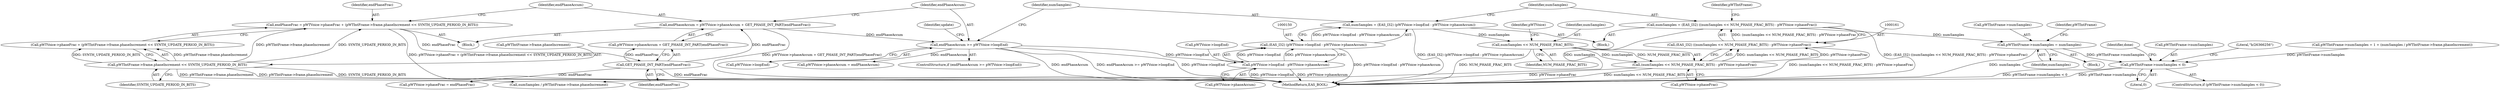 digraph "0_Android_3ac044334c3ff6a61cb4238ff3ddaf17c7efcf49_5@pointer" {
"1000191" [label="(Call,pWTIntFrame->numSamples = numSamples)"];
"1000158" [label="(Call,numSamples = (EAS_I32) ((numSamples << NUM_PHASE_FRAC_BITS) - pWTVoice->phaseFrac))"];
"1000160" [label="(Call,(EAS_I32) ((numSamples << NUM_PHASE_FRAC_BITS) - pWTVoice->phaseFrac))"];
"1000162" [label="(Call,(numSamples << NUM_PHASE_FRAC_BITS) - pWTVoice->phaseFrac)"];
"1000163" [label="(Call,numSamples << NUM_PHASE_FRAC_BITS)"];
"1000147" [label="(Call,numSamples = (EAS_I32) (pWTVoice->loopEnd - pWTVoice->phaseAccum))"];
"1000149" [label="(Call,(EAS_I32) (pWTVoice->loopEnd - pWTVoice->phaseAccum))"];
"1000151" [label="(Call,pWTVoice->loopEnd - pWTVoice->phaseAccum)"];
"1000141" [label="(Call,endPhaseAccum >= pWTVoice->loopEnd)"];
"1000132" [label="(Call,endPhaseAccum = pWTVoice->phaseAccum + GET_PHASE_INT_PART(endPhaseFrac))"];
"1000138" [label="(Call,GET_PHASE_INT_PART(endPhaseFrac))"];
"1000119" [label="(Call,endPhaseFrac = pWTVoice->phaseFrac + (pWTIntFrame->frame.phaseIncrement << SYNTH_UPDATE_PERIOD_IN_BITS))"];
"1000125" [label="(Call,pWTIntFrame->frame.phaseIncrement << SYNTH_UPDATE_PERIOD_IN_BITS)"];
"1000197" [label="(Call,pWTIntFrame->numSamples < 0)"];
"1000211" [label="(Identifier,done)"];
"1000125" [label="(Call,pWTIntFrame->frame.phaseIncrement << SYNTH_UPDATE_PERIOD_IN_BITS)"];
"1000195" [label="(Identifier,numSamples)"];
"1000143" [label="(Call,pWTVoice->loopEnd)"];
"1000216" [label="(Call,pWTVoice->phaseFrac = endPhaseFrac)"];
"1000131" [label="(Identifier,SYNTH_UPDATE_PERIOD_IN_BITS)"];
"1000198" [label="(Call,pWTIntFrame->numSamples)"];
"1000163" [label="(Call,numSamples << NUM_PHASE_FRAC_BITS)"];
"1000160" [label="(Call,(EAS_I32) ((numSamples << NUM_PHASE_FRAC_BITS) - pWTVoice->phaseFrac))"];
"1000191" [label="(Call,pWTIntFrame->numSamples = numSamples)"];
"1000197" [label="(Call,pWTIntFrame->numSamples < 0)"];
"1000164" [label="(Identifier,numSamples)"];
"1000152" [label="(Call,pWTVoice->loopEnd)"];
"1000228" [label="(MethodReturn,EAS_BOOL)"];
"1000182" [label="(Call,numSamples / pWTIntFrame->frame.phaseIncrement)"];
"1000166" [label="(Call,pWTVoice->phaseFrac)"];
"1000221" [label="(Call,pWTVoice->phaseAccum = endPhaseAccum)"];
"1000134" [label="(Call,pWTVoice->phaseAccum + GET_PHASE_INT_PART(endPhaseFrac))"];
"1000133" [label="(Identifier,endPhaseAccum)"];
"1000119" [label="(Call,endPhaseFrac = pWTVoice->phaseFrac + (pWTIntFrame->frame.phaseIncrement << SYNTH_UPDATE_PERIOD_IN_BITS))"];
"1000126" [label="(Call,pWTIntFrame->frame.phaseIncrement)"];
"1000142" [label="(Identifier,endPhaseAccum)"];
"1000196" [label="(ControlStructure,if (pWTIntFrame->numSamples < 0))"];
"1000165" [label="(Identifier,NUM_PHASE_FRAC_BITS)"];
"1000201" [label="(Literal,0)"];
"1000204" [label="(Literal,\"b/26366256\")"];
"1000192" [label="(Call,pWTIntFrame->numSamples)"];
"1000141" [label="(Call,endPhaseAccum >= pWTVoice->loopEnd)"];
"1000121" [label="(Call,pWTVoice->phaseFrac + (pWTIntFrame->frame.phaseIncrement << SYNTH_UPDATE_PERIOD_IN_BITS))"];
"1000214" [label="(Identifier,update)"];
"1000148" [label="(Identifier,numSamples)"];
"1000167" [label="(Identifier,pWTVoice)"];
"1000111" [label="(Block,)"];
"1000159" [label="(Identifier,numSamples)"];
"1000155" [label="(Call,pWTVoice->phaseAccum)"];
"1000162" [label="(Call,(numSamples << NUM_PHASE_FRAC_BITS) - pWTVoice->phaseFrac)"];
"1000120" [label="(Identifier,endPhaseFrac)"];
"1000176" [label="(Call,pWTIntFrame->numSamples = 1 + (numSamples / pWTIntFrame->frame.phaseIncrement))"];
"1000190" [label="(Block,)"];
"1000140" [label="(ControlStructure,if (endPhaseAccum >= pWTVoice->loopEnd))"];
"1000158" [label="(Call,numSamples = (EAS_I32) ((numSamples << NUM_PHASE_FRAC_BITS) - pWTVoice->phaseFrac))"];
"1000138" [label="(Call,GET_PHASE_INT_PART(endPhaseFrac))"];
"1000146" [label="(Block,)"];
"1000149" [label="(Call,(EAS_I32) (pWTVoice->loopEnd - pWTVoice->phaseAccum))"];
"1000199" [label="(Identifier,pWTIntFrame)"];
"1000151" [label="(Call,pWTVoice->loopEnd - pWTVoice->phaseAccum)"];
"1000139" [label="(Identifier,endPhaseFrac)"];
"1000147" [label="(Call,numSamples = (EAS_I32) (pWTVoice->loopEnd - pWTVoice->phaseAccum))"];
"1000172" [label="(Identifier,pWTIntFrame)"];
"1000132" [label="(Call,endPhaseAccum = pWTVoice->phaseAccum + GET_PHASE_INT_PART(endPhaseFrac))"];
"1000191" -> "1000190"  [label="AST: "];
"1000191" -> "1000195"  [label="CFG: "];
"1000192" -> "1000191"  [label="AST: "];
"1000195" -> "1000191"  [label="AST: "];
"1000199" -> "1000191"  [label="CFG: "];
"1000191" -> "1000228"  [label="DDG: numSamples"];
"1000158" -> "1000191"  [label="DDG: numSamples"];
"1000191" -> "1000197"  [label="DDG: pWTIntFrame->numSamples"];
"1000158" -> "1000146"  [label="AST: "];
"1000158" -> "1000160"  [label="CFG: "];
"1000159" -> "1000158"  [label="AST: "];
"1000160" -> "1000158"  [label="AST: "];
"1000172" -> "1000158"  [label="CFG: "];
"1000158" -> "1000228"  [label="DDG: (EAS_I32) ((numSamples << NUM_PHASE_FRAC_BITS) - pWTVoice->phaseFrac)"];
"1000160" -> "1000158"  [label="DDG: (numSamples << NUM_PHASE_FRAC_BITS) - pWTVoice->phaseFrac"];
"1000158" -> "1000182"  [label="DDG: numSamples"];
"1000160" -> "1000162"  [label="CFG: "];
"1000161" -> "1000160"  [label="AST: "];
"1000162" -> "1000160"  [label="AST: "];
"1000160" -> "1000228"  [label="DDG: (numSamples << NUM_PHASE_FRAC_BITS) - pWTVoice->phaseFrac"];
"1000162" -> "1000160"  [label="DDG: numSamples << NUM_PHASE_FRAC_BITS"];
"1000162" -> "1000160"  [label="DDG: pWTVoice->phaseFrac"];
"1000162" -> "1000166"  [label="CFG: "];
"1000163" -> "1000162"  [label="AST: "];
"1000166" -> "1000162"  [label="AST: "];
"1000162" -> "1000228"  [label="DDG: pWTVoice->phaseFrac"];
"1000162" -> "1000228"  [label="DDG: numSamples << NUM_PHASE_FRAC_BITS"];
"1000163" -> "1000162"  [label="DDG: numSamples"];
"1000163" -> "1000162"  [label="DDG: NUM_PHASE_FRAC_BITS"];
"1000163" -> "1000165"  [label="CFG: "];
"1000164" -> "1000163"  [label="AST: "];
"1000165" -> "1000163"  [label="AST: "];
"1000167" -> "1000163"  [label="CFG: "];
"1000163" -> "1000228"  [label="DDG: NUM_PHASE_FRAC_BITS"];
"1000147" -> "1000163"  [label="DDG: numSamples"];
"1000147" -> "1000146"  [label="AST: "];
"1000147" -> "1000149"  [label="CFG: "];
"1000148" -> "1000147"  [label="AST: "];
"1000149" -> "1000147"  [label="AST: "];
"1000159" -> "1000147"  [label="CFG: "];
"1000147" -> "1000228"  [label="DDG: (EAS_I32) (pWTVoice->loopEnd - pWTVoice->phaseAccum)"];
"1000149" -> "1000147"  [label="DDG: pWTVoice->loopEnd - pWTVoice->phaseAccum"];
"1000149" -> "1000151"  [label="CFG: "];
"1000150" -> "1000149"  [label="AST: "];
"1000151" -> "1000149"  [label="AST: "];
"1000149" -> "1000228"  [label="DDG: pWTVoice->loopEnd - pWTVoice->phaseAccum"];
"1000151" -> "1000149"  [label="DDG: pWTVoice->loopEnd"];
"1000151" -> "1000149"  [label="DDG: pWTVoice->phaseAccum"];
"1000151" -> "1000155"  [label="CFG: "];
"1000152" -> "1000151"  [label="AST: "];
"1000155" -> "1000151"  [label="AST: "];
"1000151" -> "1000228"  [label="DDG: pWTVoice->loopEnd"];
"1000151" -> "1000228"  [label="DDG: pWTVoice->phaseAccum"];
"1000141" -> "1000151"  [label="DDG: pWTVoice->loopEnd"];
"1000141" -> "1000140"  [label="AST: "];
"1000141" -> "1000143"  [label="CFG: "];
"1000142" -> "1000141"  [label="AST: "];
"1000143" -> "1000141"  [label="AST: "];
"1000148" -> "1000141"  [label="CFG: "];
"1000214" -> "1000141"  [label="CFG: "];
"1000141" -> "1000228"  [label="DDG: endPhaseAccum"];
"1000141" -> "1000228"  [label="DDG: endPhaseAccum >= pWTVoice->loopEnd"];
"1000141" -> "1000228"  [label="DDG: pWTVoice->loopEnd"];
"1000132" -> "1000141"  [label="DDG: endPhaseAccum"];
"1000141" -> "1000221"  [label="DDG: endPhaseAccum"];
"1000132" -> "1000111"  [label="AST: "];
"1000132" -> "1000134"  [label="CFG: "];
"1000133" -> "1000132"  [label="AST: "];
"1000134" -> "1000132"  [label="AST: "];
"1000142" -> "1000132"  [label="CFG: "];
"1000132" -> "1000228"  [label="DDG: pWTVoice->phaseAccum + GET_PHASE_INT_PART(endPhaseFrac)"];
"1000138" -> "1000132"  [label="DDG: endPhaseFrac"];
"1000138" -> "1000134"  [label="AST: "];
"1000138" -> "1000139"  [label="CFG: "];
"1000139" -> "1000138"  [label="AST: "];
"1000134" -> "1000138"  [label="CFG: "];
"1000138" -> "1000228"  [label="DDG: endPhaseFrac"];
"1000138" -> "1000134"  [label="DDG: endPhaseFrac"];
"1000119" -> "1000138"  [label="DDG: endPhaseFrac"];
"1000138" -> "1000216"  [label="DDG: endPhaseFrac"];
"1000119" -> "1000111"  [label="AST: "];
"1000119" -> "1000121"  [label="CFG: "];
"1000120" -> "1000119"  [label="AST: "];
"1000121" -> "1000119"  [label="AST: "];
"1000133" -> "1000119"  [label="CFG: "];
"1000119" -> "1000228"  [label="DDG: pWTVoice->phaseFrac + (pWTIntFrame->frame.phaseIncrement << SYNTH_UPDATE_PERIOD_IN_BITS)"];
"1000125" -> "1000119"  [label="DDG: pWTIntFrame->frame.phaseIncrement"];
"1000125" -> "1000119"  [label="DDG: SYNTH_UPDATE_PERIOD_IN_BITS"];
"1000125" -> "1000121"  [label="AST: "];
"1000125" -> "1000131"  [label="CFG: "];
"1000126" -> "1000125"  [label="AST: "];
"1000131" -> "1000125"  [label="AST: "];
"1000121" -> "1000125"  [label="CFG: "];
"1000125" -> "1000228"  [label="DDG: pWTIntFrame->frame.phaseIncrement"];
"1000125" -> "1000228"  [label="DDG: SYNTH_UPDATE_PERIOD_IN_BITS"];
"1000125" -> "1000121"  [label="DDG: pWTIntFrame->frame.phaseIncrement"];
"1000125" -> "1000121"  [label="DDG: SYNTH_UPDATE_PERIOD_IN_BITS"];
"1000125" -> "1000182"  [label="DDG: pWTIntFrame->frame.phaseIncrement"];
"1000197" -> "1000196"  [label="AST: "];
"1000197" -> "1000201"  [label="CFG: "];
"1000198" -> "1000197"  [label="AST: "];
"1000201" -> "1000197"  [label="AST: "];
"1000204" -> "1000197"  [label="CFG: "];
"1000211" -> "1000197"  [label="CFG: "];
"1000197" -> "1000228"  [label="DDG: pWTIntFrame->numSamples < 0"];
"1000197" -> "1000228"  [label="DDG: pWTIntFrame->numSamples"];
"1000176" -> "1000197"  [label="DDG: pWTIntFrame->numSamples"];
}
